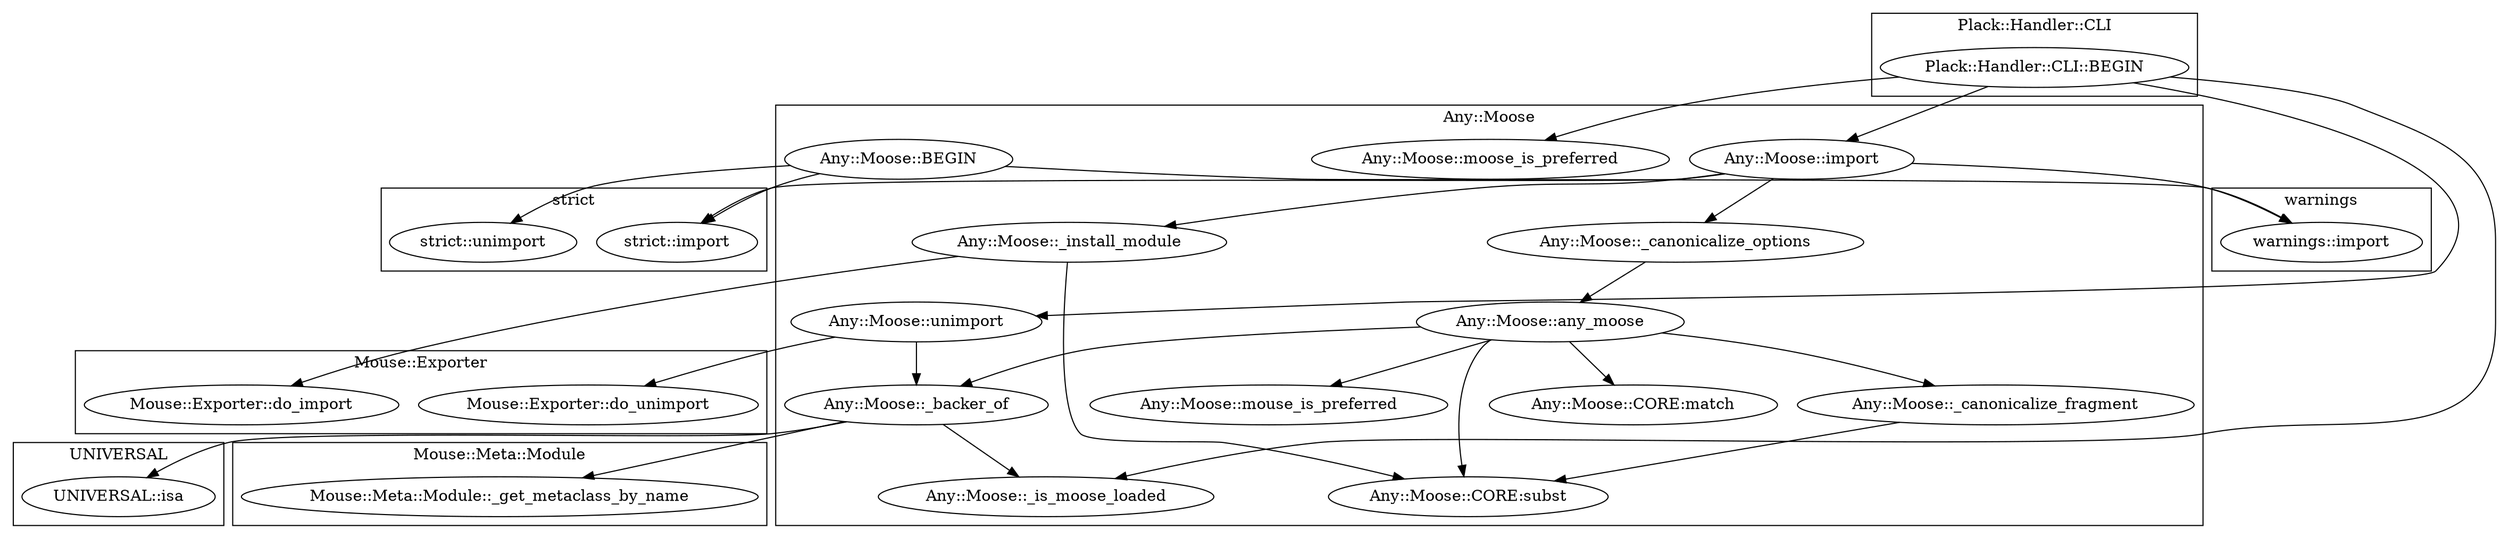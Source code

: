 digraph {
graph [overlap=false]
subgraph cluster_warnings {
	label="warnings";
	"warnings::import";
}
subgraph cluster_strict {
	label="strict";
	"strict::import";
	"strict::unimport";
}
subgraph cluster_Mouse_Exporter {
	label="Mouse::Exporter";
	"Mouse::Exporter::do_unimport";
	"Mouse::Exporter::do_import";
}
subgraph cluster_Mouse_Meta_Module {
	label="Mouse::Meta::Module";
	"Mouse::Meta::Module::_get_metaclass_by_name";
}
subgraph cluster_Any_Moose {
	label="Any::Moose";
	"Any::Moose::BEGIN";
	"Any::Moose::_is_moose_loaded";
	"Any::Moose::any_moose";
	"Any::Moose::import";
	"Any::Moose::moose_is_preferred";
	"Any::Moose::CORE:subst";
	"Any::Moose::_canonicalize_fragment";
	"Any::Moose::_canonicalize_options";
	"Any::Moose::CORE:match";
	"Any::Moose::unimport";
	"Any::Moose::_install_module";
	"Any::Moose::_backer_of";
	"Any::Moose::mouse_is_preferred";
}
subgraph cluster_UNIVERSAL {
	label="UNIVERSAL";
	"UNIVERSAL::isa";
}
subgraph cluster_Plack_Handler_CLI {
	label="Plack::Handler::CLI";
	"Plack::Handler::CLI::BEGIN";
}
"Plack::Handler::CLI::BEGIN" -> "Any::Moose::_is_moose_loaded";
"Any::Moose::_backer_of" -> "Any::Moose::_is_moose_loaded";
"Plack::Handler::CLI::BEGIN" -> "Any::Moose::unimport";
"Any::Moose::import" -> "Any::Moose::_install_module";
"Any::Moose::_backer_of" -> "Mouse::Meta::Module::_get_metaclass_by_name";
"Any::Moose::_install_module" -> "Mouse::Exporter::do_import";
"Any::Moose::any_moose" -> "Any::Moose::CORE:match";
"Any::Moose::import" -> "Any::Moose::_canonicalize_options";
"Plack::Handler::CLI::BEGIN" -> "Any::Moose::import";
"Any::Moose::BEGIN" -> "strict::unimport";
"Plack::Handler::CLI::BEGIN" -> "Any::Moose::moose_is_preferred";
"Any::Moose::_backer_of" -> "UNIVERSAL::isa";
"Any::Moose::any_moose" -> "Any::Moose::mouse_is_preferred";
"Any::Moose::unimport" -> "Mouse::Exporter::do_unimport";
"Any::Moose::_canonicalize_options" -> "Any::Moose::any_moose";
"Any::Moose::_install_module" -> "Any::Moose::CORE:subst";
"Any::Moose::any_moose" -> "Any::Moose::CORE:subst";
"Any::Moose::_canonicalize_fragment" -> "Any::Moose::CORE:subst";
"Any::Moose::BEGIN" -> "warnings::import";
"Any::Moose::import" -> "warnings::import";
"Any::Moose::any_moose" -> "Any::Moose::_canonicalize_fragment";
"Any::Moose::unimport" -> "Any::Moose::_backer_of";
"Any::Moose::any_moose" -> "Any::Moose::_backer_of";
"Any::Moose::BEGIN" -> "strict::import";
"Any::Moose::import" -> "strict::import";
}
